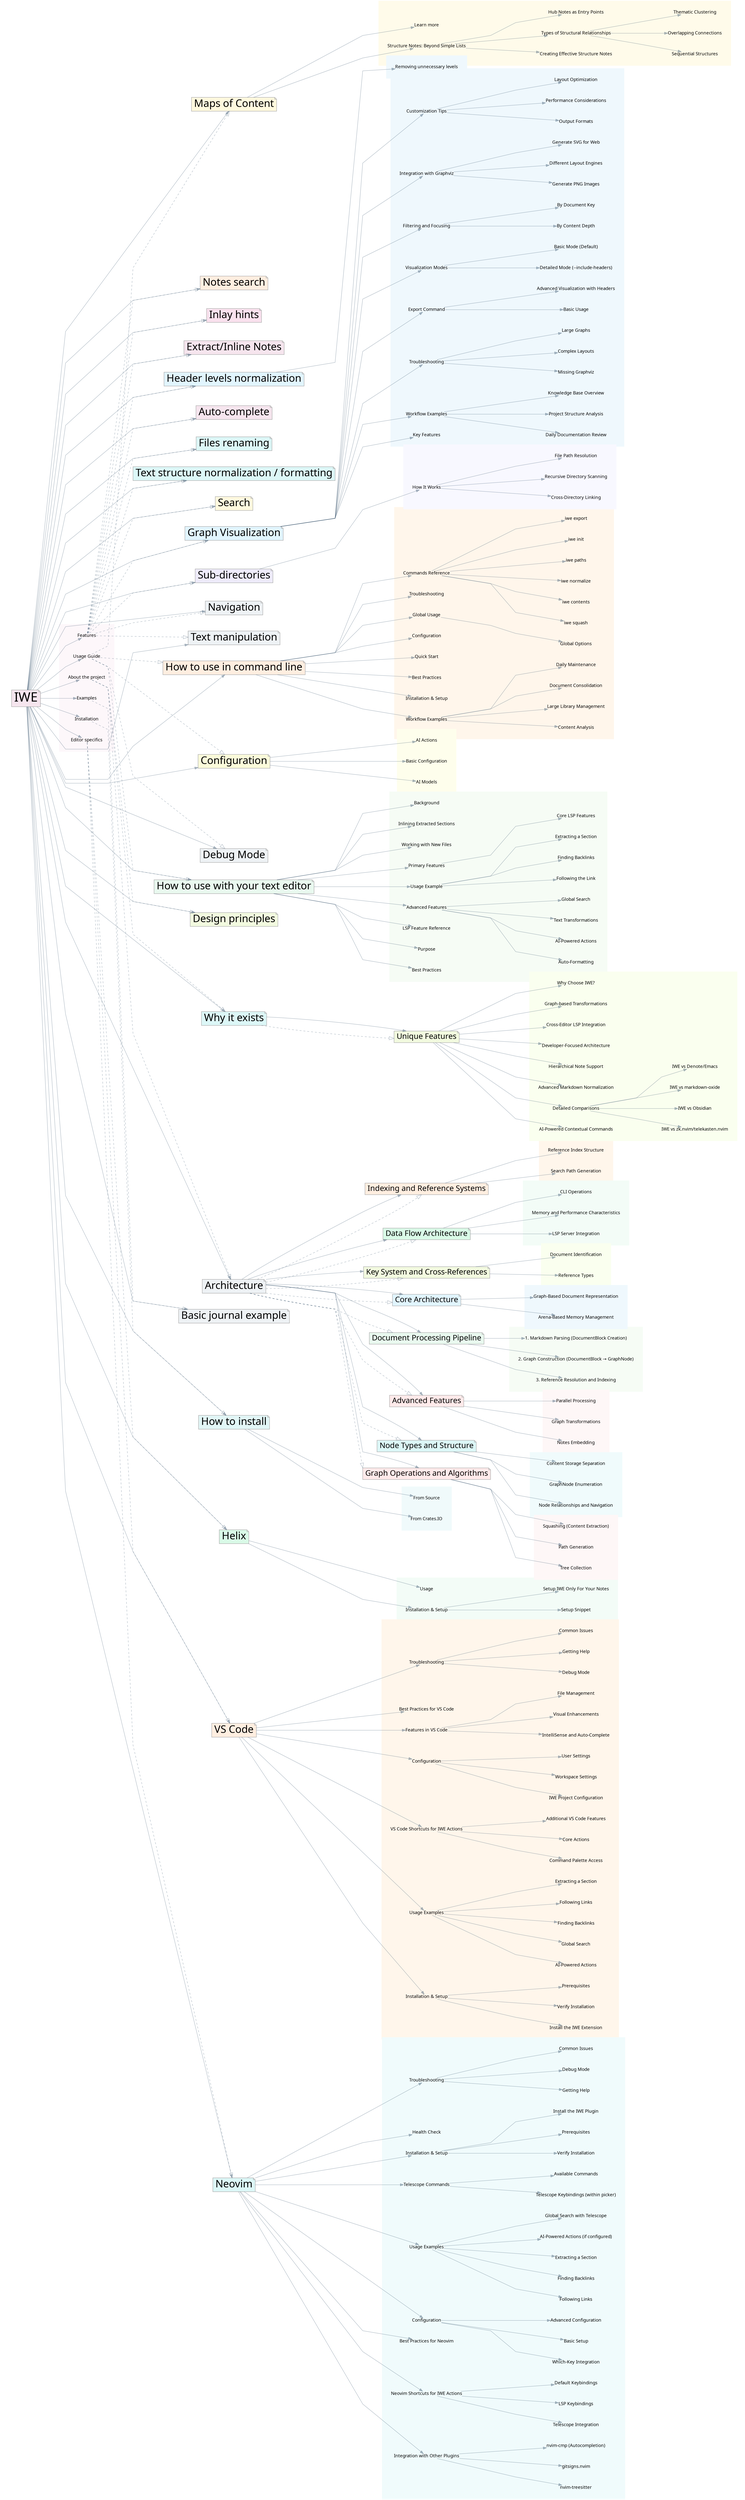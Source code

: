 digraph G {
  rankdir=LR
  fontname=Verdana
  fontsize=13
  nodesep=0.7
  splines=polyline
  pad="0.5,0.2"
  ranksep=1.2
  overlap=false
  748[label="Maps of Content",fillcolor="#fff9de",fontsize=32,fontname=Verdana,color="#b3b3b3",penwidth=1.5,shape=note,style=filled]
  257[label="Notes search",fillcolor="#ffeee0",fontsize=32,fontname=Verdana,color="#b3b3b3",penwidth=1.5,shape=note,style=filled]
  366[label="How to use in command line",fillcolor="#ffeee0",fontsize=32,fontname=Verdana,color="#b3b3b3",penwidth=1.5,shape=note,style=filled]
  536[label="Helix",fillcolor="#d9fae7",fontsize=32,fontname=Verdana,color="#b3b3b3",penwidth=1.5,shape=note,style=filled]
  226[label="Inlay hints",fillcolor="#fae1ee",fontsize=32,fontname=Verdana,color="#b3b3b3",penwidth=1.5,shape=note,style=filled]
  215[label="Extract/Inline Notes",fillcolor="#f6e5ee",fontsize=32,fontname=Verdana,color="#b3b3b3",penwidth=1.5,shape=note,style=filled]
  236[label="Header levels normalization",fillcolor="#e1f5fe",fontsize=32,fontname=Verdana,color="#b3b3b3",penwidth=1.5,shape=note,style=filled]
  166[label="Document Processing Pipeline",fillcolor="#e9f9ef",fontsize=24,fontname=Verdana,color="#b3b3b3",penwidth=1.5,shape=note,style=filled]
  156[label="Design principles",fillcolor="#f2fadf",fontsize=32,fontname=Verdana,color="#b3b3b3",penwidth=1.5,shape=note,style=filled]
  509[label="Advanced Features",fillcolor="#ffeaea",fontsize=24,fontname=Verdana,color="#b3b3b3",penwidth=1.5,shape=note,style=filled]
  991[label="Node Types and Structure",fillcolor="#dcf7f7",fontsize=24,fontname=Verdana,color="#b3b3b3",penwidth=1.5,shape=note,style=filled]
  1016[label="VS Code",fillcolor="#ffeee0",fontsize=32,fontname=Verdana,color="#b3b3b3",penwidth=1.5,shape=note,style=filled]
  800[label="Neovim",fillcolor="#dcf7f7",fontsize=32,fontname=Verdana,color="#b3b3b3",penwidth=1.5,shape=note,style=filled]
  212[label="Auto-complete",fillcolor="#f6e5ee",fontsize=32,fontname=Verdana,color="#b3b3b3",penwidth=1.5,shape=note,style=filled]
  254[label="Files renaming",fillcolor="#dcf7f7",fontsize=32,fontname=Verdana,color="#b3b3b3",penwidth=1.5,shape=note,style=filled]
  498[label="Graph Operations and Algorithms",fillcolor="#ffeaea",fontsize=24,fontname=Verdana,color="#b3b3b3",penwidth=1.5,shape=note,style=filled]
  78[label="Configuration",fillcolor="#fbfbda",fontsize=32,fontname=Verdana,color="#b3b3b3",penwidth=1.5,shape=note,style=filled]
  204[label="Text structure normalization / formatting",fillcolor="#dcf7f7",fontsize=32,fontname=Verdana,color="#b3b3b3",penwidth=1.5,shape=note,style=filled]
  152[label="Debug Mode",fillcolor="#eef2f5",fontsize=32,fontname=Verdana,color="#b3b3b3",penwidth=1.5,shape=note,style=filled]
  710[label="Indexing and Reference Systems",fillcolor="#ffeee0",fontsize=24,fontname=Verdana,color="#b3b3b3",penwidth=1.5,shape=note,style=filled]
  247[label="Search",fillcolor="#fff9de",fontsize=32,fontname=Verdana,color="#b3b3b3",penwidth=1.5,shape=note,style=filled]
  1158[label="Why it exists",fillcolor="#dcf7f7",fontsize=32,fontname=Verdana,color="#b3b3b3",penwidth=1.5,shape=note,style=filled]
  293[label="Graph Visualization",fillcolor="#e1f5fe",fontsize=32,fontname=Verdana,color="#b3b3b3",penwidth=1.5,shape=note,style=filled]
  549[label="How to install",fillcolor="#e2f6f6",fontsize=32,fontname=Verdana,color="#b3b3b3",penwidth=1.5,shape=note,style=filled]
  183[label="Basic journal example",fillcolor="#eef2f5",fontsize=32,fontname=Verdana,color="#b3b3b3",penwidth=1.5,shape=note,style=filled]
  562[label="How to use with your text editor",fillcolor="#e9f9ef",fontsize=32,fontname=Verdana,color="#b3b3b3",penwidth=1.5,shape=note,style=filled]
  109[label="Data Flow Architecture",fillcolor="#d9fae7",fontsize=24,fontname=Verdana,color="#b3b3b3",penwidth=1.5,shape=note,style=filled]
  1[label="Architecture",fillcolor="#eef2f5",fontsize=32,fontname=Verdana,color="#b3b3b3",penwidth=1.5,shape=note,style=filled]
  265[label="Sub-directories",fillcolor="#eeebfa",fontsize=32,fontname=Verdana,color="#b3b3b3",penwidth=1.5,shape=note,style=filled]
  230[label="Navigation",fillcolor="#eef2f5",fontsize=32,fontname=Verdana,color="#b3b3b3",penwidth=1.5,shape=note,style=filled]
  12[label="Unique Features",fillcolor="#f2fadf",fontsize=24,fontname=Verdana,color="#b3b3b3",penwidth=1.5,shape=note,style=filled]
  677[label="IWE",fillcolor="#f6e5ee",fontsize=40,fontname=Verdana,color="#b3b3b3",penwidth=1.5,shape=note,style=filled]
  730[label="Key System and Cross-References",fillcolor="#f2fadf",fontsize=24,fontname=Verdana,color="#b3b3b3",penwidth=1.5,shape=note,style=filled]
  287[label="Text manipulation",fillcolor="#eef2f5",fontsize=32,fontname=Verdana,color="#b3b3b3",penwidth=1.5,shape=note,style=filled]
  134[label="Core Architecture",fillcolor="#e1f5fe",fontsize=24,fontname=Verdana,color="#b3b3b3",penwidth=1.5,shape=note,style=filled]
  812[label="Prerequisites",fontsize=14,fontname=Verdana,color="#b3b3b3",penwidth=1.5,shape=plain]
  711[label="Reference Index Structure",fontsize=14,fontname=Verdana,color="#b3b3b3",penwidth=1.5,shape=plain]
  976[label="gitsigns.nvim",fontsize=14,fontname=Verdana,color="#b3b3b3",penwidth=1.5,shape=plain]
  358[label="Missing Graphviz",fontsize=14,fontname=Verdana,color="#b3b3b3",penwidth=1.5,shape=plain]
  110[label="CLI Operations",fontsize=14,fontname=Verdana,color="#b3b3b3",penwidth=1.5,shape=plain]
  944[label="Troubleshooting",fontsize=14,fontname=Verdana,color="#b3b3b3",penwidth=1.5,shape=plain]
  99[label="AI Actions",fontsize=14,fontname=Verdana,color="#b3b3b3",penwidth=1.5,shape=plain]
  1113[label="File Management",fontsize=14,fontname=Verdana,color="#b3b3b3",penwidth=1.5,shape=plain]
  565[label="Background",fontsize=14,fontname=Verdana,color="#b3b3b3",penwidth=1.5,shape=plain]
  972[label="nvim-cmp (Autocompletion)",fontsize=14,fontname=Verdana,color="#b3b3b3",penwidth=1.5,shape=plain]
  974[label="nvim-treesitter",fontsize=14,fontname=Verdana,color="#b3b3b3",penwidth=1.5,shape=plain]
  651[label="Inlining Extracted Sections",fontsize=14,fontname=Verdana,color="#b3b3b3",penwidth=1.5,shape=plain]
  720[label="Search Path Generation",fontsize=14,fontname=Verdana,color="#b3b3b3",penwidth=1.5,shape=plain]
  335[label="Customization Tips",fontsize=14,fontname=Verdana,color="#b3b3b3",penwidth=1.5,shape=plain]
  1118[label="Troubleshooting",fontsize=14,fontname=Verdana,color="#b3b3b3",penwidth=1.5,shape=plain]
  60[label="IWE vs zk.nvim/telekasten.nvim",fontsize=14,fontname=Verdana,color="#b3b3b3",penwidth=1.5,shape=plain]
  779[label="Sequential Structures",fontsize=14,fontname=Verdana,color="#b3b3b3",penwidth=1.5,shape=plain]
  897[label="Finding Backlinks",fontsize=14,fontname=Verdana,color="#b3b3b3",penwidth=1.5,shape=plain]
  316[label="Integration with Graphviz",fontsize=14,fontname=Verdana,color="#b3b3b3",penwidth=1.5,shape=plain]
  361[label="Complex Layouts",fontsize=14,fontname=Verdana,color="#b3b3b3",penwidth=1.5,shape=plain]
  1077[label="AI-Powered Actions",fontsize=14,fontname=Verdana,color="#b3b3b3",penwidth=1.5,shape=plain]
  886[label="Extracting a Section",fontsize=14,fontname=Verdana,color="#b3b3b3",penwidth=1.5,shape=plain]
  660[label="Working with New Files",fontsize=14,fontname=Verdana,color="#b3b3b3",penwidth=1.5,shape=plain]
  596[label="Extracting a Section",fontsize=14,fontname=Verdana,color="#b3b3b3",penwidth=1.5,shape=plain]
  934[label="Health Check",fontsize=14,fontname=Verdana,color="#b3b3b3",penwidth=1.5,shape=plain]
  68[label="Why Choose IWE?",fontsize=14,fontname=Verdana,color="#b3b3b3",penwidth=1.5,shape=plain]
  801[label="Installation & Setup",fontsize=14,fontname=Verdana,color="#b3b3b3",penwidth=1.5,shape=plain]
  878[label="Basic Setup",fontsize=14,fontname=Verdana,color="#b3b3b3",penwidth=1.5,shape=plain]
  961[label="Debug Mode",fontsize=14,fontname=Verdana,color="#b3b3b3",penwidth=1.5,shape=plain]
  1148[label="Best Practices for VS Code",fontsize=14,fontname=Verdana,color="#b3b3b3",penwidth=1.5,shape=plain]
  914[label="Telescope Commands",fontsize=14,fontname=Verdana,color="#b3b3b3",penwidth=1.5,shape=plain]
  56[label="IWE vs Obsidian",fontsize=14,fontname=Verdana,color="#b3b3b3",penwidth=1.5,shape=plain]
  945[label="Common Issues",fontsize=14,fontname=Verdana,color="#b3b3b3",penwidth=1.5,shape=plain]
  380[label="Global Options",fontsize=14,fontname=Verdana,color="#b3b3b3",penwidth=1.5,shape=plain]
  326[label="By Content Depth",fontsize=14,fontname=Verdana,color="#b3b3b3",penwidth=1.5,shape=plain]
  1119[label="Common Issues",fontsize=14,fontname=Verdana,color="#b3b3b3",penwidth=1.5,shape=plain]
  848[label="LSP Keybindings",fontsize=14,fontname=Verdana,color="#b3b3b3",penwidth=1.5,shape=plain]
  401[label="iwe normalize",fontsize=14,fontname=Verdana,color="#b3b3b3",penwidth=1.5,shape=plain]
  477[label="Document Consolidation",fontsize=14,fontname=Verdana,color="#b3b3b3",penwidth=1.5,shape=plain]
  1093[label="User Settings",fontsize=14,fontname=Verdana,color="#b3b3b3",penwidth=1.5,shape=plain]
  965[label="Getting Help",fontsize=14,fontname=Verdana,color="#b3b3b3",penwidth=1.5,shape=plain]
  473[label="Daily Maintenance",fontsize=14,fontname=Verdana,color="#b3b3b3",penwidth=1.5,shape=plain]
  418[label="iwe paths",fontsize=14,fontname=Verdana,color="#b3b3b3",penwidth=1.5,shape=plain]
  390[label="Commands Reference",fontsize=14,fontname=Verdana,color="#b3b3b3",penwidth=1.5,shape=plain]
  14[label="Graph-based Transformations",fontsize=14,fontname=Verdana,color="#b3b3b3",penwidth=1.5,shape=plain]
  531[label="Parallel Processing",fontsize=14,fontname=Verdana,color="#b3b3b3",penwidth=1.5,shape=plain]
  885[label="Usage Examples",fontsize=14,fontname=Verdana,color="#b3b3b3",penwidth=1.5,shape=plain]
  634[label="Auto-Formatting",fontsize=14,fontname=Verdana,color="#b3b3b3",penwidth=1.5,shape=plain]
  731[label="Document Identification",fontsize=14,fontname=Verdana,color="#b3b3b3",penwidth=1.5,shape=plain]
  544[label="Usage",fontsize=14,fontname=Verdana,color="#b3b3b3",penwidth=1.5,shape=plain]
  537[label="Installation & Setup",fontsize=14,fontname=Verdana,color="#b3b3b3",penwidth=1.5,shape=plain]
  241[label="Removing unnecessary levels",fontsize=14,fontname=Verdana,color="#b3b3b3",penwidth=1.5,shape=plain]
  167[label="1. Markdown Parsing (DocumentBlock Creation)",fontsize=14,fontname=Verdana,color="#b3b3b3",penwidth=1.5,shape=plain]
  317[label="Generate PNG Images",fontsize=14,fontname=Verdana,color="#b3b3b3",penwidth=1.5,shape=plain]
  1083[label="Global Search",fontsize=14,fontname=Verdana,color="#b3b3b3",penwidth=1.5,shape=plain]
  1102[label="Features in VS Code",fontsize=14,fontname=Verdana,color="#b3b3b3",penwidth=1.5,shape=plain]
  1136[label="Debug Mode",fontsize=14,fontname=Verdana,color="#b3b3b3",penwidth=1.5,shape=plain]
  44[label="Cross-Editor LSP Integration",fontsize=14,fontname=Verdana,color="#b3b3b3",penwidth=1.5,shape=plain]
  135[label="Graph-Based Document Representation",fontsize=14,fontname=Verdana,color="#b3b3b3",penwidth=1.5,shape=plain]
  686[label="Features",fontsize=14,fontname=Verdana,color="#b3b3b3",penwidth=1.5,shape=plain]
  391[label="iwe init",fontsize=14,fontname=Verdana,color="#b3b3b3",penwidth=1.5,shape=plain]
  80[label="Basic Configuration",fontsize=14,fontname=Verdana,color="#b3b3b3",penwidth=1.5,shape=plain]
  456[label="iwe export",fontsize=14,fontname=Verdana,color="#b3b3b3",penwidth=1.5,shape=plain]
  26[label="Developer-Focused Architecture",fontsize=14,fontname=Verdana,color="#b3b3b3",penwidth=1.5,shape=plain]
  86[label="AI Models",fontsize=14,fontname=Verdana,color="#b3b3b3",penwidth=1.5,shape=plain]
  38[label="Hierarchical Note Support",fontsize=14,fontname=Verdana,color="#b3b3b3",penwidth=1.5,shape=plain]
  795[label="Learn more",fontsize=14,fontname=Verdana,color="#b3b3b3",penwidth=1.5,shape=plain]
  343[label="Output Formats",fontsize=14,fontname=Verdana,color="#b3b3b3",penwidth=1.5,shape=plain]
  617[label="AI-Powered Actions",fontsize=14,fontname=Verdana,color="#b3b3b3",penwidth=1.5,shape=plain]
  1089[label="Configuration",fontsize=14,fontname=Verdana,color="#b3b3b3",penwidth=1.5,shape=plain]
  297[label="Basic Usage",fontsize=14,fontname=Verdana,color="#b3b3b3",penwidth=1.5,shape=plain]
  1103[label="IntelliSense and Auto-Complete",fontsize=14,fontname=Verdana,color="#b3b3b3",penwidth=1.5,shape=plain]
  475[label="Content Analysis",fontsize=14,fontname=Verdana,color="#b3b3b3",penwidth=1.5,shape=plain]
  877[label="Configuration",fontsize=14,fontname=Verdana,color="#b3b3b3",penwidth=1.5,shape=plain]
  329[label="Daily Documentation Review",fontsize=14,fontname=Verdana,color="#b3b3b3",penwidth=1.5,shape=plain]
  570[label="Core LSP Features",fontsize=14,fontname=Verdana,color="#b3b3b3",penwidth=1.5,shape=plain]
  492[label="Troubleshooting",fontsize=14,fontname=Verdana,color="#b3b3b3",penwidth=1.5,shape=plain]
  568[label="Primary Features",fontsize=14,fontname=Verdana,color="#b3b3b3",penwidth=1.5,shape=plain]
  627[label="Text Transformations",fontsize=14,fontname=Verdana,color="#b3b3b3",penwidth=1.5,shape=plain]
  306[label="Detailed Mode (--include-headers)",fontsize=14,fontname=Verdana,color="#b3b3b3",penwidth=1.5,shape=plain]
  323[label="Filtering and Focusing",fontsize=14,fontname=Verdana,color="#b3b3b3",penwidth=1.5,shape=plain]
  1007[label="Content Storage Separation",fontsize=14,fontname=Verdana,color="#b3b3b3",penwidth=1.5,shape=plain]
  782[label="Overlapping Connections",fontsize=14,fontname=Verdana,color="#b3b3b3",penwidth=1.5,shape=plain]
  770[label="Structure Notes: Beyond Simple Lists",fontsize=14,fontname=Verdana,color="#b3b3b3",penwidth=1.5,shape=plain]
  378[label="Global Usage",fontsize=14,fontname=Verdana,color="#b3b3b3",penwidth=1.5,shape=plain]
  557[label="From Source",fontsize=14,fontname=Verdana,color="#b3b3b3",penwidth=1.5,shape=plain]
  680[label="Usage Guide",fontsize=14,fontname=Verdana,color="#b3b3b3",penwidth=1.5,shape=plain]
  502[label="Squashing (Content Extraction)",fontsize=14,fontname=Verdana,color="#b3b3b3",penwidth=1.5,shape=plain]
  52[label="IWE vs markdown-oxide",fontsize=14,fontname=Verdana,color="#b3b3b3",penwidth=1.5,shape=plain]
  524[label="Graph Transformations",fontsize=14,fontname=Verdana,color="#b3b3b3",penwidth=1.5,shape=plain]
  604[label="Following the Link",fontsize=14,fontname=Verdana,color="#b3b3b3",penwidth=1.5,shape=plain]
  505[label="Path Generation",fontsize=14,fontname=Verdana,color="#b3b3b3",penwidth=1.5,shape=plain]
  1029[label="Prerequisites",fontsize=14,fontname=Verdana,color="#b3b3b3",penwidth=1.5,shape=plain]
  321[label="Different Layout Engines",fontsize=14,fontname=Verdana,color="#b3b3b3",penwidth=1.5,shape=plain]
  142[label="Arena-Based Memory Management",fontsize=14,fontname=Verdana,color="#b3b3b3",penwidth=1.5,shape=plain]
  1047[label="VS Code Shortcuts for IWE Actions",fontsize=14,fontname=Verdana,color="#b3b3b3",penwidth=1.5,shape=plain]
  831[label="Default Keybindings",fontsize=14,fontname=Verdana,color="#b3b3b3",penwidth=1.5,shape=plain]
  586[label="Usage Example",fontsize=14,fontname=Verdana,color="#b3b3b3",penwidth=1.5,shape=plain]
  479[label="Large Library Management",fontsize=14,fontname=Verdana,color="#b3b3b3",penwidth=1.5,shape=plain]
  978[label="Best Practices for Neovim",fontsize=14,fontname=Verdana,color="#b3b3b3",penwidth=1.5,shape=plain]
  437[label="iwe squash",fontsize=14,fontname=Verdana,color="#b3b3b3",penwidth=1.5,shape=plain]
  1108[label="Visual Enhancements",fontsize=14,fontname=Verdana,color="#b3b3b3",penwidth=1.5,shape=plain]
  705[label="About the project",fontsize=14,fontname=Verdana,color="#b3b3b3",penwidth=1.5,shape=plain]
  616[label="Advanced Features",fontsize=14,fontname=Verdana,color="#b3b3b3",penwidth=1.5,shape=plain]
  802[label="Install the IWE Plugin",fontsize=14,fontname=Verdana,color="#b3b3b3",penwidth=1.5,shape=plain]
  583[label="LSP Feature Reference",fontsize=14,fontname=Verdana,color="#b3b3b3",penwidth=1.5,shape=plain]
  331[label="Project Structure Analysis",fontsize=14,fontname=Verdana,color="#b3b3b3",penwidth=1.5,shape=plain]
  540[label="Setup Snippet",fontsize=14,fontname=Verdana,color="#b3b3b3",penwidth=1.5,shape=plain]
  64[label="IWE vs Denote/Emacs",fontsize=14,fontname=Verdana,color="#b3b3b3",penwidth=1.5,shape=plain]
  787[label="Creating Effective Structure Notes",fontsize=14,fontname=Verdana,color="#b3b3b3",penwidth=1.5,shape=plain]
  481[label="Configuration",fontsize=14,fontname=Verdana,color="#b3b3b3",penwidth=1.5,shape=plain]
  703[label="Examples",fontsize=14,fontname=Verdana,color="#b3b3b3",penwidth=1.5,shape=plain]
  32[label="Advanced Markdown Normalization",fontsize=14,fontname=Verdana,color="#b3b3b3",penwidth=1.5,shape=plain]
  563[label="Purpose",fontsize=14,fontname=Verdana,color="#b3b3b3",penwidth=1.5,shape=plain]
  1050[label="Additional VS Code Features",fontsize=14,fontname=Verdana,color="#b3b3b3",penwidth=1.5,shape=plain]
  356[label="Large Graphs",fontsize=14,fontname=Verdana,color="#b3b3b3",penwidth=1.5,shape=plain]
  333[label="Knowledge Base Overview",fontsize=14,fontname=Verdana,color="#b3b3b3",penwidth=1.5,shape=plain]
  880[label="Advanced Configuration",fontsize=14,fontname=Verdana,color="#b3b3b3",penwidth=1.5,shape=plain]
  277[label="Cross-Directory Linking",fontsize=14,fontname=Verdana,color="#b3b3b3",penwidth=1.5,shape=plain]
  1071[label="Finding Backlinks",fontsize=14,fontname=Verdana,color="#b3b3b3",penwidth=1.5,shape=plain]
  1059[label="Usage Examples",fontsize=14,fontname=Verdana,color="#b3b3b3",penwidth=1.5,shape=plain]
  302[label="Visualization Modes",fontsize=14,fontname=Verdana,color="#b3b3b3",penwidth=1.5,shape=plain]
  667[label="Best Practices",fontsize=14,fontname=Verdana,color="#b3b3b3",penwidth=1.5,shape=plain]
  299[label="Advanced Visualization with Headers",fontsize=14,fontname=Verdana,color="#b3b3b3",penwidth=1.5,shape=plain]
  295[label="Export Command",fontsize=14,fontname=Verdana,color="#b3b3b3",penwidth=1.5,shape=plain]
  368[label="Quick Start",fontsize=14,fontname=Verdana,color="#b3b3b3",penwidth=1.5,shape=plain]
  917[label="Telescope Keybindings (within picker)",fontsize=14,fontname=Verdana,color="#b3b3b3",penwidth=1.5,shape=plain]
  830[label="Neovim Shortcuts for IWE Actions",fontsize=14,fontname=Verdana,color="#b3b3b3",penwidth=1.5,shape=plain]
  350[label="Performance Considerations",fontsize=14,fontname=Verdana,color="#b3b3b3",penwidth=1.5,shape=plain]
  908[label="AI-Powered Actions (if configured)",fontsize=14,fontname=Verdana,color="#b3b3b3",penwidth=1.5,shape=plain]
  777[label="Types of Structural Relationships",fontsize=14,fontname=Verdana,color="#b3b3b3",penwidth=1.5,shape=plain]
  1052[label="Command Palette Access",fontsize=14,fontname=Verdana,color="#b3b3b3",penwidth=1.5,shape=plain]
  902[label="Global Search with Telescope",fontsize=14,fontname=Verdana,color="#b3b3b3",penwidth=1.5,shape=plain]
  484[label="Best Practices",fontsize=14,fontname=Verdana,color="#b3b3b3",penwidth=1.5,shape=plain]
  992[label="GraphNode Enumeration",fontsize=14,fontname=Verdana,color="#b3b3b3",penwidth=1.5,shape=plain]
  1066[label="Following Links",fontsize=14,fontname=Verdana,color="#b3b3b3",penwidth=1.5,shape=plain]
  1017[label="Installation & Setup",fontsize=14,fontname=Verdana,color="#b3b3b3",penwidth=1.5,shape=plain]
  642[label="Global Search",fontsize=14,fontname=Verdana,color="#b3b3b3",penwidth=1.5,shape=plain]
  268[label="Recursive Directory Scanning",fontsize=14,fontname=Verdana,color="#b3b3b3",penwidth=1.5,shape=plain]
  892[label="Following Links",fontsize=14,fontname=Verdana,color="#b3b3b3",penwidth=1.5,shape=plain]
  1099[label="IWE Project Configuration",fontsize=14,fontname=Verdana,color="#b3b3b3",penwidth=1.5,shape=plain]
  428[label="iwe contents",fontsize=14,fontname=Verdana,color="#b3b3b3",penwidth=1.5,shape=plain]
  374[label="Installation & Setup",fontsize=14,fontname=Verdana,color="#b3b3b3",penwidth=1.5,shape=plain]
  510[label="Notes Embedding",fontsize=14,fontname=Verdana,color="#b3b3b3",penwidth=1.5,shape=plain]
  355[label="Troubleshooting",fontsize=14,fontname=Verdana,color="#b3b3b3",penwidth=1.5,shape=plain]
  1060[label="Extracting a Section",fontsize=14,fontname=Verdana,color="#b3b3b3",penwidth=1.5,shape=plain]
  610[label="Finding Backlinks",fontsize=14,fontname=Verdana,color="#b3b3b3",penwidth=1.5,shape=plain]
  542[label="Setup IWE Only For Your Notes",fontsize=14,fontname=Verdana,color="#b3b3b3",penwidth=1.5,shape=plain]
  328[label="Workflow Examples",fontsize=14,fontname=Verdana,color="#b3b3b3",penwidth=1.5,shape=plain]
  170[label="2. Graph Construction (DocumentBlock → GraphNode)",fontsize=14,fontname=Verdana,color="#b3b3b3",penwidth=1.5,shape=plain]
  267[label="How It Works",fontsize=14,fontname=Verdana,color="#b3b3b3",penwidth=1.5,shape=plain]
  1018[label="Install the IWE Extension",fontsize=14,fontname=Verdana,color="#b3b3b3",penwidth=1.5,shape=plain]
  915[label="Available Commands",fontsize=14,fontname=Verdana,color="#b3b3b3",penwidth=1.5,shape=plain]
  824[label="Verify Installation",fontsize=14,fontname=Verdana,color="#b3b3b3",penwidth=1.5,shape=plain]
  472[label="Workflow Examples",fontsize=14,fontname=Verdana,color="#b3b3b3",penwidth=1.5,shape=plain]
  1090[label="Workspace Settings",fontsize=14,fontname=Verdana,color="#b3b3b3",penwidth=1.5,shape=plain]
  319[label="Generate SVG for Web",fontsize=14,fontname=Verdana,color="#b3b3b3",penwidth=1.5,shape=plain]
  274[label="File Path Resolution",fontsize=14,fontname=Verdana,color="#b3b3b3",penwidth=1.5,shape=plain]
  882[label="Which-Key Integration",fontsize=14,fontname=Verdana,color="#b3b3b3",penwidth=1.5,shape=plain]
  1041[label="Verify Installation",fontsize=14,fontname=Verdana,color="#b3b3b3",penwidth=1.5,shape=plain]
  51[label="Detailed Comparisons",fontsize=14,fontname=Verdana,color="#b3b3b3",penwidth=1.5,shape=plain]
  772[label="Hub Notes as Entry Points",fontsize=14,fontname=Verdana,color="#b3b3b3",penwidth=1.5,shape=plain]
  551[label="From Crates.IO",fontsize=14,fontname=Verdana,color="#b3b3b3",penwidth=1.5,shape=plain]
  678[label="Installation",fontsize=14,fontname=Verdana,color="#b3b3b3",penwidth=1.5,shape=plain]
  303[label="Basic Mode (Default)",fontsize=14,fontname=Verdana,color="#b3b3b3",penwidth=1.5,shape=plain]
  740[label="Reference Types",fontsize=14,fontname=Verdana,color="#b3b3b3",penwidth=1.5,shape=plain]
  1048[label="Core Actions",fontsize=14,fontname=Verdana,color="#b3b3b3",penwidth=1.5,shape=plain]
  20[label="AI-Powered Contextual Commands",fontsize=14,fontname=Verdana,color="#b3b3b3",penwidth=1.5,shape=plain]
  995[label="Node Relationships and Navigation",fontsize=14,fontname=Verdana,color="#b3b3b3",penwidth=1.5,shape=plain]
  179[label="3. Reference Resolution and Indexing",fontsize=14,fontname=Verdana,color="#b3b3b3",penwidth=1.5,shape=plain]
  784[label="Thematic Clustering",fontsize=14,fontname=Verdana,color="#b3b3b3",penwidth=1.5,shape=plain]
  499[label="Tree Collection",fontsize=14,fontname=Verdana,color="#b3b3b3",penwidth=1.5,shape=plain]
  1143[label="Getting Help",fontsize=14,fontname=Verdana,color="#b3b3b3",penwidth=1.5,shape=plain]
  336[label="Layout Optimization",fontsize=14,fontname=Verdana,color="#b3b3b3",penwidth=1.5,shape=plain]
  861[label="Telescope Integration",fontsize=14,fontname=Verdana,color="#b3b3b3",penwidth=1.5,shape=plain]
  309[label="Key Features",fontsize=14,fontname=Verdana,color="#b3b3b3",penwidth=1.5,shape=plain]
  699[label="Editor specifics",fontsize=14,fontname=Verdana,color="#b3b3b3",penwidth=1.5,shape=plain]
  122[label="Memory and Performance Characteristics",fontsize=14,fontname=Verdana,color="#b3b3b3",penwidth=1.5,shape=plain]
  113[label="LSP Server Integration",fontsize=14,fontname=Verdana,color="#b3b3b3",penwidth=1.5,shape=plain]
  324[label="By Document Key",fontsize=14,fontname=Verdana,color="#b3b3b3",penwidth=1.5,shape=plain]
  971[label="Integration with Other Plugins",fontsize=14,fontname=Verdana,color="#b3b3b3",penwidth=1.5,shape=plain]
  subgraph cluster_0 {
    labeljust="l"
    style=filled
    color="#fffbea"
    fillcolor="#fffbea"
    fontcolor="#a67c00"
    penwidth=40
    779
    795
    782
    770
    787
    777
    772
    784
  }
  subgraph cluster_2 {
    labeljust="l"
    style=filled
    color="#fff6eb"
    fillcolor="#fff6eb"
    fontcolor="#b36a36"
    penwidth=40
    380
    401
    477
    473
    418
    390
    391
    456
    475
    492
    378
    479
    437
    481
    368
    484
    428
    374
    472
  }
  subgraph cluster_3 {
    labeljust="l"
    style=filled
    color="#f3fcf7"
    fillcolor="#f3fcf7"
    fontcolor="#257257"
    penwidth=40
    544
    537
    540
    542
  }
  subgraph cluster_6 {
    labeljust="l"
    style=filled
    color="#eff8fd"
    fillcolor="#eff8fd"
    fontcolor="#283747"
    penwidth=40
    241
  }
  subgraph cluster_7 {
    labeljust="l"
    style=filled
    color="#f6fcf5"
    fillcolor="#f6fcf5"
    fontcolor="#185c37"
    penwidth=40
    167
    170
    179
  }
  subgraph cluster_9 {
    labeljust="l"
    style=filled
    color="#fef7f7"
    fillcolor="#fef7f7"
    fontcolor="#c35151"
    penwidth=40
    531
    524
    510
  }
  subgraph cluster_10 {
    labeljust="l"
    style=filled
    color="#f0fbfc"
    fillcolor="#f0fbfc"
    fontcolor="#1d4c56"
    penwidth=40
    1007
    992
    995
  }
  subgraph cluster_11 {
    labeljust="l"
    style=filled
    color="#fff6eb"
    fillcolor="#fff6eb"
    fontcolor="#b36a36"
    penwidth=40
    1113
    1118
    1077
    1148
    1119
    1093
    1083
    1102
    1136
    1089
    1103
    1029
    1047
    1108
    1050
    1071
    1059
    1052
    1066
    1017
    1099
    1060
    1018
    1090
    1041
    1048
    1143
  }
  subgraph cluster_12 {
    labeljust="l"
    style=filled
    color="#f0fbfc"
    fillcolor="#f0fbfc"
    fontcolor="#1d4c56"
    penwidth=40
    812
    976
    944
    972
    974
    897
    886
    934
    801
    878
    961
    914
    945
    848
    965
    885
    877
    831
    978
    802
    880
    917
    830
    908
    902
    892
    915
    824
    882
    861
    971
  }
  subgraph cluster_15 {
    labeljust="l"
    style=filled
    color="#fef7f7"
    fillcolor="#fef7f7"
    fontcolor="#c35151"
    penwidth=40
    502
    505
    499
  }
  subgraph cluster_16 {
    labeljust="l"
    style=filled
    color="#fefeec"
    fillcolor="#fefeec"
    fontcolor="#96902d"
    penwidth=40
    99
    80
    86
  }
  subgraph cluster_19 {
    labeljust="l"
    style=filled
    color="#fff6eb"
    fillcolor="#fff6eb"
    fontcolor="#b36a36"
    penwidth=40
    711
    720
  }
  subgraph cluster_22 {
    labeljust="l"
    style=filled
    color="#eff8fd"
    fillcolor="#eff8fd"
    fontcolor="#283747"
    penwidth=40
    358
    335
    316
    361
    326
    317
    343
    297
    329
    306
    323
    321
    331
    356
    333
    302
    299
    295
    350
    355
    328
    319
    303
    336
    309
    324
  }
  subgraph cluster_23 {
    labeljust="l"
    style=filled
    color="#f0fafb"
    fillcolor="#f0fafb"
    fontcolor="#225c5a"
    penwidth=40
    557
    551
  }
  subgraph cluster_25 {
    labeljust="l"
    style=filled
    color="#f6fcf5"
    fillcolor="#f6fcf5"
    fontcolor="#185c37"
    penwidth=40
    565
    651
    660
    596
    634
    617
    570
    568
    627
    604
    586
    616
    583
    563
    667
    642
    610
  }
  subgraph cluster_26 {
    labeljust="l"
    style=filled
    color="#f3fcf7"
    fillcolor="#f3fcf7"
    fontcolor="#257257"
    penwidth=40
    110
    122
    113
  }
  subgraph cluster_28 {
    labeljust="l"
    style=filled
    color="#f8f8ff"
    fillcolor="#f8f8ff"
    fontcolor="#442b7e"
    penwidth=40
    277
    268
    267
    274
  }
  subgraph cluster_30 {
    labeljust="l"
    style=filled
    color="#faffef"
    fillcolor="#faffef"
    fontcolor="#847c36"
    penwidth=40
    60
    68
    56
    14
    44
    26
    38
    52
    64
    32
    51
    20
  }
  subgraph cluster_31 {
    labeljust="l"
    style=filled
    color="#fdf7fa"
    fillcolor="#fdf7fa"
    fontcolor="#764470"
    penwidth=40
    686
    680
    705
    703
    678
    699
  }
  subgraph cluster_32 {
    labeljust="l"
    style=filled
    color="#faffef"
    fillcolor="#faffef"
    fontcolor="#847c36"
    penwidth=40
    731
    740
  }
  subgraph cluster_34 {
    labeljust="l"
    style=filled
    color="#eff8fd"
    fillcolor="#eff8fd"
    fontcolor="#283747"
    penwidth=40
    135
    142
  }
  1158 -> 12 [arrowsize=1.5,arrowhead="empty",style="dashed",color="#38546c66",penwidth=1.2]
  686 -> 236 [arrowsize=1.5,arrowhead="empty",style="dashed",color="#38546c66",penwidth=1.2]
  680 -> 78 [arrowsize=1.5,arrowhead="empty",style="dashed",color="#38546c66",penwidth=1.2]
  680 -> 562 [arrowsize=1.5,arrowhead="empty",style="dashed",color="#38546c66",penwidth=1.2]
  686 -> 204 [arrowsize=1.5,arrowhead="empty",style="dashed",color="#38546c66",penwidth=1.2]
  678 -> 549 [arrowsize=1.5,arrowhead="empty",style="dashed",color="#38546c66",penwidth=1.2]
  680 -> 748 [arrowsize=1.5,arrowhead="empty",style="dashed",color="#38546c66",penwidth=1.2]
  686 -> 230 [arrowsize=1.5,arrowhead="empty",style="dashed",color="#38546c66",penwidth=1.2]
  686 -> 226 [arrowsize=1.5,arrowhead="empty",style="dashed",color="#38546c66",penwidth=1.2]
  680 -> 152 [arrowsize=1.5,arrowhead="empty",style="dashed",color="#38546c66",penwidth=1.2]
  686 -> 254 [arrowsize=1.5,arrowhead="empty",style="dashed",color="#38546c66",penwidth=1.2]
  699 -> 1016 [arrowsize=1.5,arrowhead="empty",style="dashed",color="#38546c66",penwidth=1.2]
  705 -> 1158 [arrowsize=1.5,arrowhead="empty",style="dashed",color="#38546c66",penwidth=1.2]
  705 -> 1 [arrowsize=1.5,arrowhead="empty",style="dashed",color="#38546c66",penwidth=1.2]
  686 -> 265 [arrowsize=1.5,arrowhead="empty",style="dashed",color="#38546c66",penwidth=1.2]
  680 -> 366 [arrowsize=1.5,arrowhead="empty",style="dashed",color="#38546c66",penwidth=1.2]
  703 -> 183 [arrowsize=1.5,arrowhead="empty",style="dashed",color="#38546c66",penwidth=1.2]
  699 -> 536 [arrowsize=1.5,arrowhead="empty",style="dashed",color="#38546c66",penwidth=1.2]
  686 -> 257 [arrowsize=1.5,arrowhead="empty",style="dashed",color="#38546c66",penwidth=1.2]
  686 -> 247 [arrowsize=1.5,arrowhead="empty",style="dashed",color="#38546c66",penwidth=1.2]
  686 -> 212 [arrowsize=1.5,arrowhead="empty",style="dashed",color="#38546c66",penwidth=1.2]
  686 -> 215 [arrowsize=1.5,arrowhead="empty",style="dashed",color="#38546c66",penwidth=1.2]
  705 -> 156 [arrowsize=1.5,arrowhead="empty",style="dashed",color="#38546c66",penwidth=1.2]
  686 -> 293 [arrowsize=1.5,arrowhead="empty",style="dashed",color="#38546c66",penwidth=1.2]
  686 -> 287 [arrowsize=1.5,arrowhead="empty",style="dashed",color="#38546c66",penwidth=1.2]
  699 -> 800 [arrowsize=1.5,arrowhead="empty",style="dashed",color="#38546c66",penwidth=1.2]
  1 -> 710 [arrowsize=1.5,arrowhead="empty",style="dashed",color="#38546c66",penwidth=1.2]
  1 -> 991 [arrowsize=1.5,arrowhead="empty",style="dashed",color="#38546c66",penwidth=1.2]
  1 -> 134 [arrowsize=1.5,arrowhead="empty",style="dashed",color="#38546c66",penwidth=1.2]
  1 -> 109 [arrowsize=1.5,arrowhead="empty",style="dashed",color="#38546c66",penwidth=1.2]
  1 -> 498 [arrowsize=1.5,arrowhead="empty",style="dashed",color="#38546c66",penwidth=1.2]
  1 -> 166 [arrowsize=1.5,arrowhead="empty",style="dashed",color="#38546c66",penwidth=1.2]
  1 -> 730 [arrowsize=1.5,arrowhead="empty",style="dashed",color="#38546c66",penwidth=1.2]
  1 -> 509 [arrowsize=1.5,arrowhead="empty",style="dashed",color="#38546c66",penwidth=1.2]
  78 -> 86 [color="#38546c66",arrowhead=normal,penwidth=1.2]
  78 -> 80 [color="#38546c66",arrowhead=normal,penwidth=1.2]
  78 -> 99 [color="#38546c66",arrowhead=normal,penwidth=1.2]
  166 -> 170 [color="#38546c66",arrowhead=normal,penwidth=1.2]
  166 -> 167 [color="#38546c66",arrowhead=normal,penwidth=1.2]
  166 -> 179 [color="#38546c66",arrowhead=normal,penwidth=1.2]
  109 -> 110 [color="#38546c66",arrowhead=normal,penwidth=1.2]
  109 -> 122 [color="#38546c66",arrowhead=normal,penwidth=1.2]
  109 -> 113 [color="#38546c66",arrowhead=normal,penwidth=1.2]
  335 -> 343 [color="#38546c66",arrowhead=normal,penwidth=1.2]
  295 -> 297 [color="#38546c66",arrowhead=normal,penwidth=1.2]
  293 -> 309 [color="#38546c66",arrowhead=normal,penwidth=1.2]
  293 -> 355 [color="#38546c66",arrowhead=normal,penwidth=1.2]
  323 -> 324 [color="#38546c66",arrowhead=normal,penwidth=1.2]
  323 -> 326 [color="#38546c66",arrowhead=normal,penwidth=1.2]
  316 -> 319 [color="#38546c66",arrowhead=normal,penwidth=1.2]
  293 -> 328 [color="#38546c66",arrowhead=normal,penwidth=1.2]
  335 -> 336 [color="#38546c66",arrowhead=normal,penwidth=1.2]
  328 -> 333 [color="#38546c66",arrowhead=normal,penwidth=1.2]
  293 -> 302 [color="#38546c66",arrowhead=normal,penwidth=1.2]
  302 -> 306 [color="#38546c66",arrowhead=normal,penwidth=1.2]
  355 -> 358 [color="#38546c66",arrowhead=normal,penwidth=1.2]
  328 -> 331 [color="#38546c66",arrowhead=normal,penwidth=1.2]
  293 -> 323 [color="#38546c66",arrowhead=normal,penwidth=1.2]
  328 -> 329 [color="#38546c66",arrowhead=normal,penwidth=1.2]
  355 -> 361 [color="#38546c66",arrowhead=normal,penwidth=1.2]
  293 -> 316 [color="#38546c66",arrowhead=normal,penwidth=1.2]
  316 -> 317 [color="#38546c66",arrowhead=normal,penwidth=1.2]
  302 -> 303 [color="#38546c66",arrowhead=normal,penwidth=1.2]
  355 -> 356 [color="#38546c66",arrowhead=normal,penwidth=1.2]
  293 -> 295 [color="#38546c66",arrowhead=normal,penwidth=1.2]
  295 -> 299 [color="#38546c66",arrowhead=normal,penwidth=1.2]
  335 -> 350 [color="#38546c66",arrowhead=normal,penwidth=1.2]
  293 -> 335 [color="#38546c66",arrowhead=normal,penwidth=1.2]
  316 -> 321 [color="#38546c66",arrowhead=normal,penwidth=1.2]
  991 -> 1007 [color="#38546c66",arrowhead=normal,penwidth=1.2]
  991 -> 992 [color="#38546c66",arrowhead=normal,penwidth=1.2]
  991 -> 995 [color="#38546c66",arrowhead=normal,penwidth=1.2]
  549 -> 551 [color="#38546c66",arrowhead=normal,penwidth=1.2]
  549 -> 557 [color="#38546c66",arrowhead=normal,penwidth=1.2]
  134 -> 135 [color="#38546c66",arrowhead=normal,penwidth=1.2]
  134 -> 142 [color="#38546c66",arrowhead=normal,penwidth=1.2]
  267 -> 268 [color="#38546c66",arrowhead=normal,penwidth=1.2]
  265 -> 267 [color="#38546c66",arrowhead=normal,penwidth=1.2]
  267 -> 274 [color="#38546c66",arrowhead=normal,penwidth=1.2]
  267 -> 277 [color="#38546c66",arrowhead=normal,penwidth=1.2]
  498 -> 505 [color="#38546c66",arrowhead=normal,penwidth=1.2]
  498 -> 502 [color="#38546c66",arrowhead=normal,penwidth=1.2]
  498 -> 499 [color="#38546c66",arrowhead=normal,penwidth=1.2]
  236 -> 241 [color="#38546c66",arrowhead=normal,penwidth=1.2]
  710 -> 711 [color="#38546c66",arrowhead=normal,penwidth=1.2]
  710 -> 720 [color="#38546c66",arrowhead=normal,penwidth=1.2]
  677 -> 678 [color="#38546c66",arrowhead=normal,penwidth=1.2]
  677 -> 703 [color="#38546c66",arrowhead=normal,penwidth=1.2]
  677 -> 686 [color="#38546c66",arrowhead=normal,penwidth=1.2]
  677 -> 705 [color="#38546c66",arrowhead=normal,penwidth=1.2]
  677 -> 699 [color="#38546c66",arrowhead=normal,penwidth=1.2]
  677 -> 680 [color="#38546c66",arrowhead=normal,penwidth=1.2]
  730 -> 740 [color="#38546c66",arrowhead=normal,penwidth=1.2]
  730 -> 731 [color="#38546c66",arrowhead=normal,penwidth=1.2]
  1017 -> 1029 [color="#38546c66",arrowhead=normal,penwidth=1.2]
  1102 -> 1108 [color="#38546c66",arrowhead=normal,penwidth=1.2]
  1047 -> 1050 [color="#38546c66",arrowhead=normal,penwidth=1.2]
  1059 -> 1071 [color="#38546c66",arrowhead=normal,penwidth=1.2]
  1059 -> 1077 [color="#38546c66",arrowhead=normal,penwidth=1.2]
  1017 -> 1041 [color="#38546c66",arrowhead=normal,penwidth=1.2]
  1089 -> 1090 [color="#38546c66",arrowhead=normal,penwidth=1.2]
  1016 -> 1017 [color="#38546c66",arrowhead=normal,penwidth=1.2]
  1059 -> 1083 [color="#38546c66",arrowhead=normal,penwidth=1.2]
  1016 -> 1059 [color="#38546c66",arrowhead=normal,penwidth=1.2]
  1017 -> 1018 [color="#38546c66",arrowhead=normal,penwidth=1.2]
  1016 -> 1089 [color="#38546c66",arrowhead=normal,penwidth=1.2]
  1016 -> 1102 [color="#38546c66",arrowhead=normal,penwidth=1.2]
  1016 -> 1118 [color="#38546c66",arrowhead=normal,penwidth=1.2]
  1089 -> 1099 [color="#38546c66",arrowhead=normal,penwidth=1.2]
  1089 -> 1093 [color="#38546c66",arrowhead=normal,penwidth=1.2]
  1102 -> 1103 [color="#38546c66",arrowhead=normal,penwidth=1.2]
  1047 -> 1048 [color="#38546c66",arrowhead=normal,penwidth=1.2]
  1016 -> 1148 [color="#38546c66",arrowhead=normal,penwidth=1.2]
  1102 -> 1113 [color="#38546c66",arrowhead=normal,penwidth=1.2]
  1118 -> 1119 [color="#38546c66",arrowhead=normal,penwidth=1.2]
  1016 -> 1047 [color="#38546c66",arrowhead=normal,penwidth=1.2]
  1118 -> 1136 [color="#38546c66",arrowhead=normal,penwidth=1.2]
  1059 -> 1060 [color="#38546c66",arrowhead=normal,penwidth=1.2]
  1118 -> 1143 [color="#38546c66",arrowhead=normal,penwidth=1.2]
  1059 -> 1066 [color="#38546c66",arrowhead=normal,penwidth=1.2]
  1047 -> 1052 [color="#38546c66",arrowhead=normal,penwidth=1.2]
  51 -> 52 [color="#38546c66",arrowhead=normal,penwidth=1.2]
  12 -> 32 [color="#38546c66",arrowhead=normal,penwidth=1.2]
  12 -> 68 [color="#38546c66",arrowhead=normal,penwidth=1.2]
  12 -> 20 [color="#38546c66",arrowhead=normal,penwidth=1.2]
  51 -> 56 [color="#38546c66",arrowhead=normal,penwidth=1.2]
  51 -> 60 [color="#38546c66",arrowhead=normal,penwidth=1.2]
  12 -> 14 [color="#38546c66",arrowhead=normal,penwidth=1.2]
  12 -> 51 [color="#38546c66",arrowhead=normal,penwidth=1.2]
  12 -> 26 [color="#38546c66",arrowhead=normal,penwidth=1.2]
  12 -> 38 [color="#38546c66",arrowhead=normal,penwidth=1.2]
  12 -> 44 [color="#38546c66",arrowhead=normal,penwidth=1.2]
  51 -> 64 [color="#38546c66",arrowhead=normal,penwidth=1.2]
  770 -> 772 [color="#38546c66",arrowhead=normal,penwidth=1.2]
  777 -> 779 [color="#38546c66",arrowhead=normal,penwidth=1.2]
  777 -> 784 [color="#38546c66",arrowhead=normal,penwidth=1.2]
  748 -> 795 [color="#38546c66",arrowhead=normal,penwidth=1.2]
  777 -> 782 [color="#38546c66",arrowhead=normal,penwidth=1.2]
  748 -> 770 [color="#38546c66",arrowhead=normal,penwidth=1.2]
  770 -> 787 [color="#38546c66",arrowhead=normal,penwidth=1.2]
  770 -> 777 [color="#38546c66",arrowhead=normal,penwidth=1.2]
  509 -> 510 [color="#38546c66",arrowhead=normal,penwidth=1.2]
  509 -> 531 [color="#38546c66",arrowhead=normal,penwidth=1.2]
  509 -> 524 [color="#38546c66",arrowhead=normal,penwidth=1.2]
  830 -> 861 [color="#38546c66",arrowhead=normal,penwidth=1.2]
  944 -> 965 [color="#38546c66",arrowhead=normal,penwidth=1.2]
  885 -> 897 [color="#38546c66",arrowhead=normal,penwidth=1.2]
  800 -> 971 [color="#38546c66",arrowhead=normal,penwidth=1.2]
  944 -> 945 [color="#38546c66",arrowhead=normal,penwidth=1.2]
  877 -> 880 [color="#38546c66",arrowhead=normal,penwidth=1.2]
  885 -> 892 [color="#38546c66",arrowhead=normal,penwidth=1.2]
  971 -> 976 [color="#38546c66",arrowhead=normal,penwidth=1.2]
  914 -> 915 [color="#38546c66",arrowhead=normal,penwidth=1.2]
  830 -> 831 [color="#38546c66",arrowhead=normal,penwidth=1.2]
  800 -> 885 [color="#38546c66",arrowhead=normal,penwidth=1.2]
  877 -> 878 [color="#38546c66",arrowhead=normal,penwidth=1.2]
  885 -> 886 [color="#38546c66",arrowhead=normal,penwidth=1.2]
  801 -> 824 [color="#38546c66",arrowhead=normal,penwidth=1.2]
  830 -> 848 [color="#38546c66",arrowhead=normal,penwidth=1.2]
  971 -> 972 [color="#38546c66",arrowhead=normal,penwidth=1.2]
  800 -> 877 [color="#38546c66",arrowhead=normal,penwidth=1.2]
  801 -> 812 [color="#38546c66",arrowhead=normal,penwidth=1.2]
  800 -> 801 [color="#38546c66",arrowhead=normal,penwidth=1.2]
  885 -> 908 [color="#38546c66",arrowhead=normal,penwidth=1.2]
  885 -> 902 [color="#38546c66",arrowhead=normal,penwidth=1.2]
  944 -> 961 [color="#38546c66",arrowhead=normal,penwidth=1.2]
  800 -> 978 [color="#38546c66",arrowhead=normal,penwidth=1.2]
  800 -> 830 [color="#38546c66",arrowhead=normal,penwidth=1.2]
  800 -> 914 [color="#38546c66",arrowhead=normal,penwidth=1.2]
  914 -> 917 [color="#38546c66",arrowhead=normal,penwidth=1.2]
  800 -> 934 [color="#38546c66",arrowhead=normal,penwidth=1.2]
  801 -> 802 [color="#38546c66",arrowhead=normal,penwidth=1.2]
  971 -> 974 [color="#38546c66",arrowhead=normal,penwidth=1.2]
  800 -> 944 [color="#38546c66",arrowhead=normal,penwidth=1.2]
  877 -> 882 [color="#38546c66",arrowhead=normal,penwidth=1.2]
  586 -> 596 [color="#38546c66",arrowhead=normal,penwidth=1.2]
  562 -> 563 [color="#38546c66",arrowhead=normal,penwidth=1.2]
  562 -> 583 [color="#38546c66",arrowhead=normal,penwidth=1.2]
  562 -> 651 [color="#38546c66",arrowhead=normal,penwidth=1.2]
  568 -> 570 [color="#38546c66",arrowhead=normal,penwidth=1.2]
  562 -> 568 [color="#38546c66",arrowhead=normal,penwidth=1.2]
  562 -> 586 [color="#38546c66",arrowhead=normal,penwidth=1.2]
  562 -> 660 [color="#38546c66",arrowhead=normal,penwidth=1.2]
  562 -> 565 [color="#38546c66",arrowhead=normal,penwidth=1.2]
  616 -> 617 [color="#38546c66",arrowhead=normal,penwidth=1.2]
  562 -> 667 [color="#38546c66",arrowhead=normal,penwidth=1.2]
  586 -> 604 [color="#38546c66",arrowhead=normal,penwidth=1.2]
  586 -> 610 [color="#38546c66",arrowhead=normal,penwidth=1.2]
  616 -> 627 [color="#38546c66",arrowhead=normal,penwidth=1.2]
  616 -> 634 [color="#38546c66",arrowhead=normal,penwidth=1.2]
  616 -> 642 [color="#38546c66",arrowhead=normal,penwidth=1.2]
  562 -> 616 [color="#38546c66",arrowhead=normal,penwidth=1.2]
  366 -> 481 [color="#38546c66",arrowhead=normal,penwidth=1.2]
  472 -> 477 [color="#38546c66",arrowhead=normal,penwidth=1.2]
  472 -> 475 [color="#38546c66",arrowhead=normal,penwidth=1.2]
  472 -> 473 [color="#38546c66",arrowhead=normal,penwidth=1.2]
  366 -> 472 [color="#38546c66",arrowhead=normal,penwidth=1.2]
  390 -> 456 [color="#38546c66",arrowhead=normal,penwidth=1.2]
  390 -> 391 [color="#38546c66",arrowhead=normal,penwidth=1.2]
  366 -> 484 [color="#38546c66",arrowhead=normal,penwidth=1.2]
  366 -> 390 [color="#38546c66",arrowhead=normal,penwidth=1.2]
  366 -> 378 [color="#38546c66",arrowhead=normal,penwidth=1.2]
  366 -> 492 [color="#38546c66",arrowhead=normal,penwidth=1.2]
  366 -> 368 [color="#38546c66",arrowhead=normal,penwidth=1.2]
  390 -> 401 [color="#38546c66",arrowhead=normal,penwidth=1.2]
  378 -> 380 [color="#38546c66",arrowhead=normal,penwidth=1.2]
  390 -> 418 [color="#38546c66",arrowhead=normal,penwidth=1.2]
  390 -> 437 [color="#38546c66",arrowhead=normal,penwidth=1.2]
  472 -> 479 [color="#38546c66",arrowhead=normal,penwidth=1.2]
  390 -> 428 [color="#38546c66",arrowhead=normal,penwidth=1.2]
  366 -> 374 [color="#38546c66",arrowhead=normal,penwidth=1.2]
  536 -> 537 [color="#38546c66",arrowhead=normal,penwidth=1.2]
  537 -> 542 [color="#38546c66",arrowhead=normal,penwidth=1.2]
  536 -> 544 [color="#38546c66",arrowhead=normal,penwidth=1.2]
  537 -> 540 [color="#38546c66",arrowhead=normal,penwidth=1.2]
  1158 -> 12 [color="#38546c66",arrowhead=normal,penwidth=1.2]
  677 -> 536 [color="#38546c66",arrowhead=normal,penwidth=1.2]
  677 -> 748 [color="#38546c66",arrowhead=normal,penwidth=1.2]
  677 -> 1016 [color="#38546c66",arrowhead=normal,penwidth=1.2]
  677 -> 287 [color="#38546c66",arrowhead=normal,penwidth=1.2]
  677 -> 800 [color="#38546c66",arrowhead=normal,penwidth=1.2]
  677 -> 156 [color="#38546c66",arrowhead=normal,penwidth=1.2]
  677 -> 1 [color="#38546c66",arrowhead=normal,penwidth=1.2]
  677 -> 78 [color="#38546c66",arrowhead=normal,penwidth=1.2]
  677 -> 293 [color="#38546c66",arrowhead=normal,penwidth=1.2]
  677 -> 183 [color="#38546c66",arrowhead=normal,penwidth=1.2]
  677 -> 254 [color="#38546c66",arrowhead=normal,penwidth=1.2]
  677 -> 215 [color="#38546c66",arrowhead=normal,penwidth=1.2]
  677 -> 226 [color="#38546c66",arrowhead=normal,penwidth=1.2]
  677 -> 1158 [color="#38546c66",arrowhead=normal,penwidth=1.2]
  677 -> 212 [color="#38546c66",arrowhead=normal,penwidth=1.2]
  677 -> 247 [color="#38546c66",arrowhead=normal,penwidth=1.2]
  677 -> 230 [color="#38546c66",arrowhead=normal,penwidth=1.2]
  677 -> 204 [color="#38546c66",arrowhead=normal,penwidth=1.2]
  677 -> 366 [color="#38546c66",arrowhead=normal,penwidth=1.2]
  677 -> 236 [color="#38546c66",arrowhead=normal,penwidth=1.2]
  677 -> 265 [color="#38546c66",arrowhead=normal,penwidth=1.2]
  677 -> 562 [color="#38546c66",arrowhead=normal,penwidth=1.2]
  677 -> 549 [color="#38546c66",arrowhead=normal,penwidth=1.2]
  677 -> 152 [color="#38546c66",arrowhead=normal,penwidth=1.2]
  677 -> 257 [color="#38546c66",arrowhead=normal,penwidth=1.2]
  1 -> 498 [color="#38546c66",arrowhead=normal,penwidth=1.2]
  1 -> 134 [color="#38546c66",arrowhead=normal,penwidth=1.2]
  1 -> 109 [color="#38546c66",arrowhead=normal,penwidth=1.2]
  1 -> 509 [color="#38546c66",arrowhead=normal,penwidth=1.2]
  1 -> 710 [color="#38546c66",arrowhead=normal,penwidth=1.2]
  1 -> 166 [color="#38546c66",arrowhead=normal,penwidth=1.2]
  1 -> 730 [color="#38546c66",arrowhead=normal,penwidth=1.2]
  1 -> 991 [color="#38546c66",arrowhead=normal,penwidth=1.2]
}
